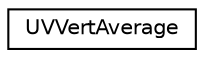 digraph G
{
  edge [fontname="Helvetica",fontsize="10",labelfontname="Helvetica",labelfontsize="10"];
  node [fontname="Helvetica",fontsize="10",shape=record];
  rankdir=LR;
  Node1 [label="UVVertAverage",height=0.2,width=0.4,color="black", fillcolor="white", style="filled",URL="$d3/d92/structUVVertAverage.html"];
}
